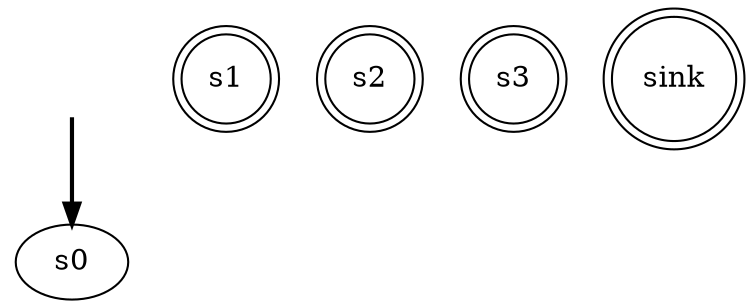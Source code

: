 digraph{
    fake [style=invisible]
    s0 [root=true]

    fake -> s0 [style=bold]

    s1 [shape=doublecircle]
    s2 [shape=doublecircle]
    s3 [shape=doublecircle]
    sink [shape=doublecircle]

}